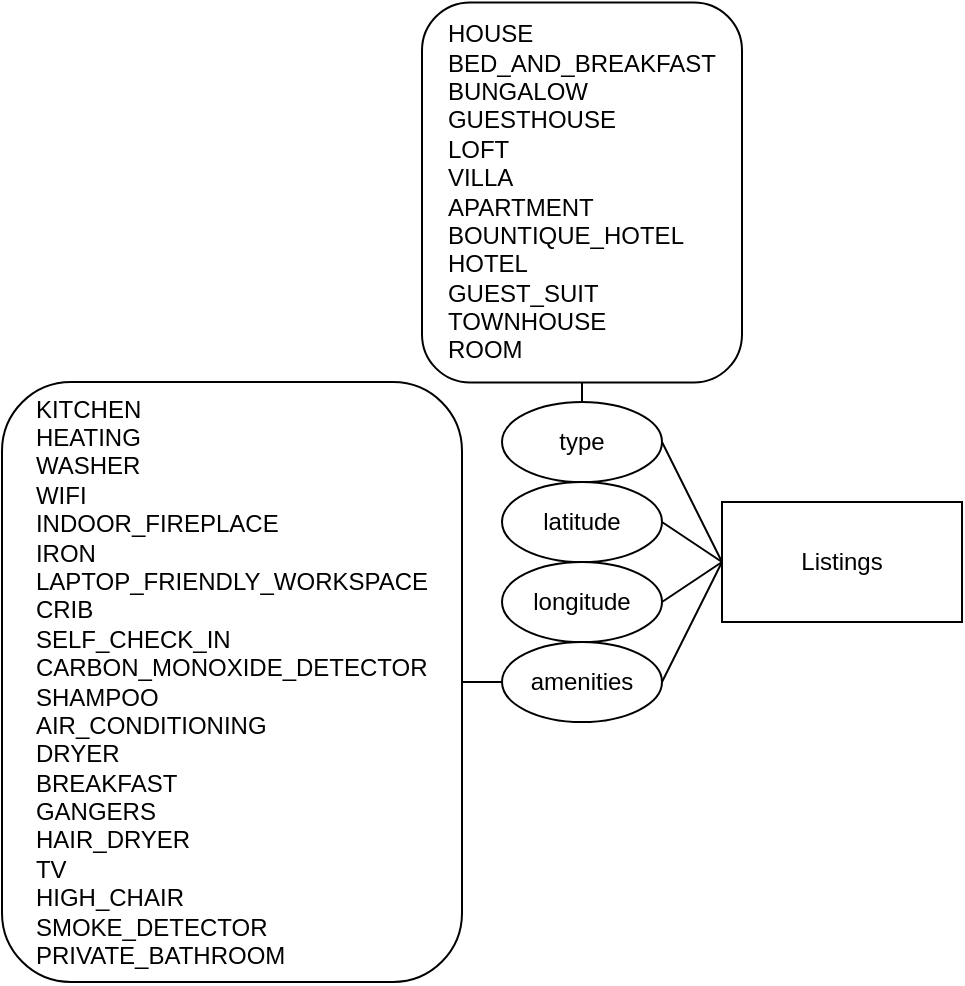 <mxfile version="10.8.8" type="device"><diagram id="8yRzWXNjSJXslQSQB66t" name="Page-1"><mxGraphModel dx="822" dy="565" grid="1" gridSize="10" guides="1" tooltips="1" connect="1" arrows="1" fold="1" page="1" pageScale="1" pageWidth="1800" pageHeight="1000" math="0" shadow="0"><root><mxCell id="0"/><mxCell id="1" parent="0"/><mxCell id="qdFnfssBKLaW0PvPbgEs-1" value="Listings" style="rounded=0;whiteSpace=wrap;html=1;" vertex="1" parent="1"><mxGeometry x="410" y="390" width="120" height="60" as="geometry"/></mxCell><mxCell id="qdFnfssBKLaW0PvPbgEs-2" value="type" style="ellipse;whiteSpace=wrap;html=1;" vertex="1" parent="1"><mxGeometry x="300" y="340" width="80" height="40" as="geometry"/></mxCell><mxCell id="qdFnfssBKLaW0PvPbgEs-3" value="latitude" style="ellipse;whiteSpace=wrap;html=1;" vertex="1" parent="1"><mxGeometry x="300" y="380" width="80" height="40" as="geometry"/></mxCell><mxCell id="qdFnfssBKLaW0PvPbgEs-4" value="longitude" style="ellipse;whiteSpace=wrap;html=1;" vertex="1" parent="1"><mxGeometry x="300" y="420" width="80" height="40" as="geometry"/></mxCell><mxCell id="qdFnfssBKLaW0PvPbgEs-5" value="amenities" style="ellipse;whiteSpace=wrap;html=1;" vertex="1" parent="1"><mxGeometry x="300" y="460" width="80" height="40" as="geometry"/></mxCell><mxCell id="qdFnfssBKLaW0PvPbgEs-6" value="" style="endArrow=none;html=1;entryX=0;entryY=0.5;entryDx=0;entryDy=0;exitX=1;exitY=0.5;exitDx=0;exitDy=0;" edge="1" parent="1" target="qdFnfssBKLaW0PvPbgEs-1"><mxGeometry width="50" height="50" relative="1" as="geometry"><mxPoint x="380" y="360" as="sourcePoint"/><mxPoint x="350" y="520" as="targetPoint"/></mxGeometry></mxCell><mxCell id="qdFnfssBKLaW0PvPbgEs-7" value="" style="endArrow=none;html=1;exitX=1;exitY=0.5;exitDx=0;exitDy=0;entryX=0;entryY=0.5;entryDx=0;entryDy=0;" edge="1" parent="1" target="qdFnfssBKLaW0PvPbgEs-1"><mxGeometry width="50" height="50" relative="1" as="geometry"><mxPoint x="380" y="400" as="sourcePoint"/><mxPoint x="400" y="460" as="targetPoint"/></mxGeometry></mxCell><mxCell id="qdFnfssBKLaW0PvPbgEs-8" value="" style="endArrow=none;html=1;exitX=1;exitY=0.5;exitDx=0;exitDy=0;entryX=0;entryY=0.5;entryDx=0;entryDy=0;" edge="1" parent="1" target="qdFnfssBKLaW0PvPbgEs-1"><mxGeometry width="50" height="50" relative="1" as="geometry"><mxPoint x="380" y="440" as="sourcePoint"/><mxPoint x="420" y="430" as="targetPoint"/></mxGeometry></mxCell><mxCell id="qdFnfssBKLaW0PvPbgEs-9" value="" style="endArrow=none;html=1;exitX=1;exitY=0.5;exitDx=0;exitDy=0;entryX=0;entryY=0.5;entryDx=0;entryDy=0;" edge="1" parent="1" target="qdFnfssBKLaW0PvPbgEs-1"><mxGeometry width="50" height="50" relative="1" as="geometry"><mxPoint x="380" y="480" as="sourcePoint"/><mxPoint x="420" y="480" as="targetPoint"/></mxGeometry></mxCell><mxCell id="qdFnfssBKLaW0PvPbgEs-10" value="&lt;div style=&quot;text-align: left&quot;&gt;&lt;span&gt;KITCHEN&lt;/span&gt;&lt;/div&gt;&lt;div style=&quot;text-align: left&quot;&gt;&lt;span&gt;HEATING&lt;/span&gt;&lt;/div&gt;&lt;div style=&quot;text-align: left&quot;&gt;&lt;span&gt;WASHER&lt;/span&gt;&lt;/div&gt;&lt;div style=&quot;text-align: left&quot;&gt;&lt;span&gt;WIFI&lt;/span&gt;&lt;/div&gt;&lt;div style=&quot;text-align: left&quot;&gt;INDOOR_FIREPLACE&lt;/div&gt;&lt;div style=&quot;text-align: left&quot;&gt;IRON&lt;/div&gt;&lt;div style=&quot;text-align: left&quot;&gt;LAPTOP_FRIENDLY_WORKSPACE&lt;/div&gt;&lt;div style=&quot;text-align: left&quot;&gt;CRIB&lt;/div&gt;&lt;div style=&quot;text-align: left&quot;&gt;SELF_CHECK_IN&lt;/div&gt;&lt;div style=&quot;text-align: left&quot;&gt;CARBON_MONOXIDE_DETECTOR&lt;/div&gt;&lt;div style=&quot;text-align: left&quot;&gt;SHAMPOO&lt;/div&gt;&lt;div style=&quot;text-align: left&quot;&gt;AIR_CONDITIONING&lt;/div&gt;&lt;div style=&quot;text-align: left&quot;&gt;DRYER&lt;/div&gt;&lt;div style=&quot;text-align: left&quot;&gt;BREAKFAST&lt;/div&gt;&lt;div style=&quot;text-align: left&quot;&gt;GANGERS&lt;/div&gt;&lt;div style=&quot;text-align: left&quot;&gt;HAIR_DRYER&lt;/div&gt;&lt;div style=&quot;text-align: left&quot;&gt;TV&lt;/div&gt;&lt;div style=&quot;text-align: left&quot;&gt;HIGH_CHAIR&lt;/div&gt;&lt;div style=&quot;text-align: left&quot;&gt;SMOKE_DETECTOR&lt;/div&gt;&lt;div style=&quot;text-align: left&quot;&gt;PRIVATE_BATHROOM&lt;/div&gt;" style="rounded=1;whiteSpace=wrap;html=1;" vertex="1" parent="1"><mxGeometry x="50" y="330" width="230" height="300" as="geometry"/></mxCell><mxCell id="qdFnfssBKLaW0PvPbgEs-13" value="" style="endArrow=none;html=1;entryX=0;entryY=0.5;entryDx=0;entryDy=0;exitX=1;exitY=0.5;exitDx=0;exitDy=0;" edge="1" parent="1" source="qdFnfssBKLaW0PvPbgEs-10" target="qdFnfssBKLaW0PvPbgEs-5"><mxGeometry width="50" height="50" relative="1" as="geometry"><mxPoint x="240" y="420" as="sourcePoint"/><mxPoint x="70" y="590" as="targetPoint"/></mxGeometry></mxCell><mxCell id="qdFnfssBKLaW0PvPbgEs-14" value="&lt;div style=&quot;text-align: left&quot;&gt;&lt;span&gt;HOUSE&lt;/span&gt;&lt;/div&gt;&lt;div style=&quot;text-align: left&quot;&gt;&lt;span&gt;BED_AND_BREAKFAST&lt;/span&gt;&lt;/div&gt;&lt;div style=&quot;text-align: left&quot;&gt;&lt;span&gt;BUNGALOW&lt;/span&gt;&lt;/div&gt;&lt;div style=&quot;text-align: left&quot;&gt;&lt;span&gt;GUESTHOUSE&lt;/span&gt;&lt;/div&gt;&lt;div style=&quot;text-align: left&quot;&gt;&lt;span&gt;LOFT&lt;/span&gt;&lt;/div&gt;&lt;div style=&quot;text-align: left&quot;&gt;&lt;span&gt;VILLA&lt;/span&gt;&lt;/div&gt;&lt;div style=&quot;text-align: left&quot;&gt;&lt;span&gt;APARTMENT&lt;/span&gt;&lt;/div&gt;&lt;div style=&quot;text-align: left&quot;&gt;&lt;span&gt;BOUNTIQUE_HOTEL&lt;/span&gt;&lt;/div&gt;&lt;div style=&quot;text-align: left&quot;&gt;&lt;span&gt;HOTEL&lt;/span&gt;&lt;/div&gt;&lt;div style=&quot;text-align: left&quot;&gt;&lt;span&gt;GUEST_SUIT&lt;/span&gt;&lt;/div&gt;&lt;div style=&quot;text-align: left&quot;&gt;&lt;span&gt;TOWNHOUSE&lt;/span&gt;&lt;/div&gt;&lt;div style=&quot;text-align: left&quot;&gt;&lt;span&gt;ROOM&lt;/span&gt;&lt;/div&gt;&lt;div style=&quot;text-align: left&quot;&gt;&lt;/div&gt;" style="rounded=1;whiteSpace=wrap;html=1;" vertex="1" parent="1"><mxGeometry x="260" y="140.2" width="160" height="190" as="geometry"/></mxCell><mxCell id="qdFnfssBKLaW0PvPbgEs-15" value="" style="endArrow=none;html=1;entryX=0.5;entryY=1;entryDx=0;entryDy=0;exitX=0.5;exitY=0;exitDx=0;exitDy=0;" edge="1" parent="1" source="qdFnfssBKLaW0PvPbgEs-2" target="qdFnfssBKLaW0PvPbgEs-14"><mxGeometry width="50" height="50" relative="1" as="geometry"><mxPoint x="10" y="700" as="sourcePoint"/><mxPoint x="60" y="650" as="targetPoint"/></mxGeometry></mxCell></root></mxGraphModel></diagram></mxfile>